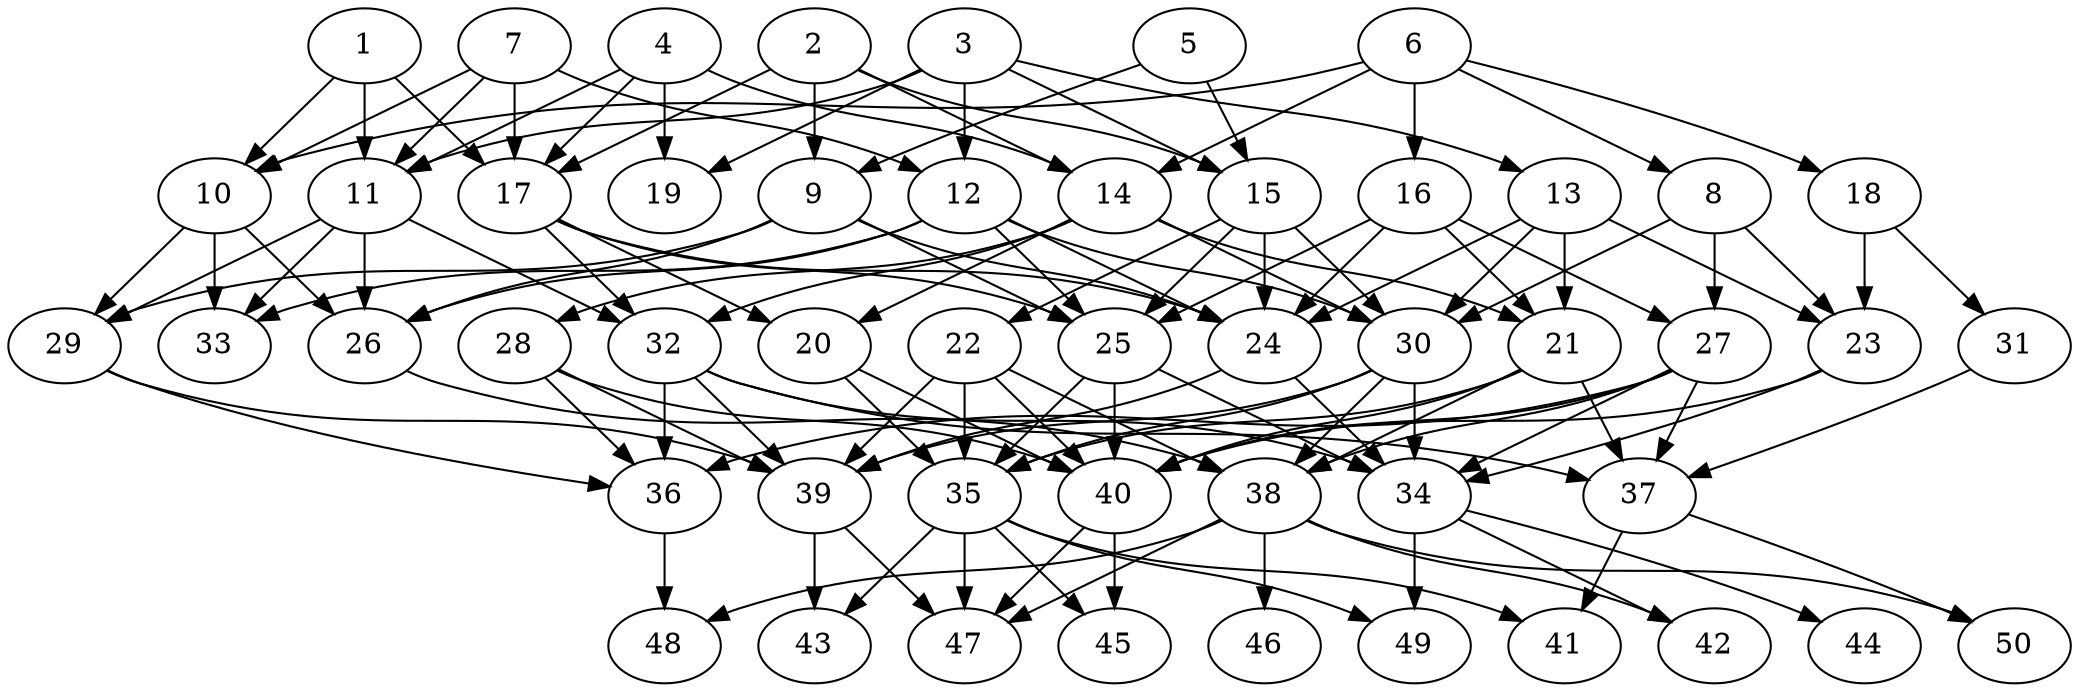 // DAG automatically generated by daggen at Thu Oct  3 14:07:58 2019
// ./daggen --dot -n 50 --ccr 0.3 --fat 0.7 --regular 0.5 --density 0.5 --mindata 5242880 --maxdata 52428800 
digraph G {
  1 [size="151876267", alpha="0.10", expect_size="45562880"] 
  1 -> 10 [size ="45562880"]
  1 -> 11 [size ="45562880"]
  1 -> 17 [size ="45562880"]
  2 [size="48332800", alpha="0.19", expect_size="14499840"] 
  2 -> 9 [size ="14499840"]
  2 -> 14 [size ="14499840"]
  2 -> 15 [size ="14499840"]
  2 -> 17 [size ="14499840"]
  3 [size="103526400", alpha="0.10", expect_size="31057920"] 
  3 -> 11 [size ="31057920"]
  3 -> 12 [size ="31057920"]
  3 -> 13 [size ="31057920"]
  3 -> 15 [size ="31057920"]
  3 -> 19 [size ="31057920"]
  4 [size="159924907", alpha="0.10", expect_size="47977472"] 
  4 -> 11 [size ="47977472"]
  4 -> 14 [size ="47977472"]
  4 -> 17 [size ="47977472"]
  4 -> 19 [size ="47977472"]
  5 [size="141888853", alpha="0.18", expect_size="42566656"] 
  5 -> 9 [size ="42566656"]
  5 -> 15 [size ="42566656"]
  6 [size="53790720", alpha="0.10", expect_size="16137216"] 
  6 -> 8 [size ="16137216"]
  6 -> 10 [size ="16137216"]
  6 -> 14 [size ="16137216"]
  6 -> 16 [size ="16137216"]
  6 -> 18 [size ="16137216"]
  7 [size="77185707", alpha="0.07", expect_size="23155712"] 
  7 -> 10 [size ="23155712"]
  7 -> 11 [size ="23155712"]
  7 -> 12 [size ="23155712"]
  7 -> 17 [size ="23155712"]
  8 [size="110008320", alpha="0.05", expect_size="33002496"] 
  8 -> 23 [size ="33002496"]
  8 -> 27 [size ="33002496"]
  8 -> 30 [size ="33002496"]
  9 [size="89361067", alpha="0.05", expect_size="26808320"] 
  9 -> 24 [size ="26808320"]
  9 -> 25 [size ="26808320"]
  9 -> 26 [size ="26808320"]
  9 -> 29 [size ="26808320"]
  10 [size="144745813", alpha="0.06", expect_size="43423744"] 
  10 -> 26 [size ="43423744"]
  10 -> 29 [size ="43423744"]
  10 -> 33 [size ="43423744"]
  11 [size="72802987", alpha="0.08", expect_size="21840896"] 
  11 -> 26 [size ="21840896"]
  11 -> 29 [size ="21840896"]
  11 -> 32 [size ="21840896"]
  11 -> 33 [size ="21840896"]
  12 [size="149596160", alpha="0.06", expect_size="44878848"] 
  12 -> 24 [size ="44878848"]
  12 -> 25 [size ="44878848"]
  12 -> 26 [size ="44878848"]
  12 -> 30 [size ="44878848"]
  12 -> 33 [size ="44878848"]
  13 [size="140844373", alpha="0.06", expect_size="42253312"] 
  13 -> 21 [size ="42253312"]
  13 -> 23 [size ="42253312"]
  13 -> 24 [size ="42253312"]
  13 -> 30 [size ="42253312"]
  14 [size="60624213", alpha="0.08", expect_size="18187264"] 
  14 -> 20 [size ="18187264"]
  14 -> 21 [size ="18187264"]
  14 -> 28 [size ="18187264"]
  14 -> 30 [size ="18187264"]
  14 -> 32 [size ="18187264"]
  15 [size="135379627", alpha="0.01", expect_size="40613888"] 
  15 -> 22 [size ="40613888"]
  15 -> 24 [size ="40613888"]
  15 -> 25 [size ="40613888"]
  15 -> 30 [size ="40613888"]
  16 [size="120538453", alpha="0.11", expect_size="36161536"] 
  16 -> 21 [size ="36161536"]
  16 -> 24 [size ="36161536"]
  16 -> 25 [size ="36161536"]
  16 -> 27 [size ="36161536"]
  17 [size="43386880", alpha="0.19", expect_size="13016064"] 
  17 -> 20 [size ="13016064"]
  17 -> 24 [size ="13016064"]
  17 -> 25 [size ="13016064"]
  17 -> 32 [size ="13016064"]
  18 [size="95525547", alpha="0.18", expect_size="28657664"] 
  18 -> 23 [size ="28657664"]
  18 -> 31 [size ="28657664"]
  19 [size="134174720", alpha="0.20", expect_size="40252416"] 
  20 [size="173892267", alpha="0.11", expect_size="52167680"] 
  20 -> 35 [size ="52167680"]
  20 -> 40 [size ="52167680"]
  21 [size="59948373", alpha="0.20", expect_size="17984512"] 
  21 -> 35 [size ="17984512"]
  21 -> 37 [size ="17984512"]
  21 -> 38 [size ="17984512"]
  21 -> 40 [size ="17984512"]
  22 [size="122002773", alpha="0.12", expect_size="36600832"] 
  22 -> 35 [size ="36600832"]
  22 -> 38 [size ="36600832"]
  22 -> 39 [size ="36600832"]
  22 -> 40 [size ="36600832"]
  23 [size="169472000", alpha="0.16", expect_size="50841600"] 
  23 -> 34 [size ="50841600"]
  23 -> 40 [size ="50841600"]
  24 [size="59876693", alpha="0.17", expect_size="17963008"] 
  24 -> 34 [size ="17963008"]
  24 -> 39 [size ="17963008"]
  25 [size="125067947", alpha="0.15", expect_size="37520384"] 
  25 -> 34 [size ="37520384"]
  25 -> 35 [size ="37520384"]
  25 -> 40 [size ="37520384"]
  26 [size="129850027", alpha="0.17", expect_size="38955008"] 
  26 -> 38 [size ="38955008"]
  27 [size="59627520", alpha="0.07", expect_size="17888256"] 
  27 -> 34 [size ="17888256"]
  27 -> 36 [size ="17888256"]
  27 -> 37 [size ="17888256"]
  27 -> 38 [size ="17888256"]
  27 -> 40 [size ="17888256"]
  28 [size="50302293", alpha="0.08", expect_size="15090688"] 
  28 -> 36 [size ="15090688"]
  28 -> 39 [size ="15090688"]
  28 -> 40 [size ="15090688"]
  29 [size="33051307", alpha="0.18", expect_size="9915392"] 
  29 -> 36 [size ="9915392"]
  29 -> 39 [size ="9915392"]
  30 [size="31272960", alpha="0.05", expect_size="9381888"] 
  30 -> 34 [size ="9381888"]
  30 -> 35 [size ="9381888"]
  30 -> 38 [size ="9381888"]
  30 -> 39 [size ="9381888"]
  31 [size="120040107", alpha="0.19", expect_size="36012032"] 
  31 -> 37 [size ="36012032"]
  32 [size="119183360", alpha="0.09", expect_size="35755008"] 
  32 -> 34 [size ="35755008"]
  32 -> 36 [size ="35755008"]
  32 -> 37 [size ="35755008"]
  32 -> 39 [size ="35755008"]
  33 [size="59562667", alpha="0.16", expect_size="17868800"] 
  34 [size="27228160", alpha="0.07", expect_size="8168448"] 
  34 -> 42 [size ="8168448"]
  34 -> 44 [size ="8168448"]
  34 -> 49 [size ="8168448"]
  35 [size="164628480", alpha="0.14", expect_size="49388544"] 
  35 -> 41 [size ="49388544"]
  35 -> 43 [size ="49388544"]
  35 -> 45 [size ="49388544"]
  35 -> 47 [size ="49388544"]
  35 -> 49 [size ="49388544"]
  36 [size="124320427", alpha="0.14", expect_size="37296128"] 
  36 -> 48 [size ="37296128"]
  37 [size="99911680", alpha="0.17", expect_size="29973504"] 
  37 -> 41 [size ="29973504"]
  37 -> 50 [size ="29973504"]
  38 [size="151104853", alpha="0.10", expect_size="45331456"] 
  38 -> 42 [size ="45331456"]
  38 -> 46 [size ="45331456"]
  38 -> 47 [size ="45331456"]
  38 -> 48 [size ="45331456"]
  38 -> 50 [size ="45331456"]
  39 [size="55866027", alpha="0.18", expect_size="16759808"] 
  39 -> 43 [size ="16759808"]
  39 -> 47 [size ="16759808"]
  40 [size="43362987", alpha="0.06", expect_size="13008896"] 
  40 -> 45 [size ="13008896"]
  40 -> 47 [size ="13008896"]
  41 [size="83589120", alpha="0.19", expect_size="25076736"] 
  42 [size="74577920", alpha="0.05", expect_size="22373376"] 
  43 [size="148456107", alpha="0.11", expect_size="44536832"] 
  44 [size="114022400", alpha="0.02", expect_size="34206720"] 
  45 [size="171714560", alpha="0.07", expect_size="51514368"] 
  46 [size="124859733", alpha="0.06", expect_size="37457920"] 
  47 [size="76526933", alpha="0.11", expect_size="22958080"] 
  48 [size="52626773", alpha="0.19", expect_size="15788032"] 
  49 [size="131205120", alpha="0.10", expect_size="39361536"] 
  50 [size="114394453", alpha="0.02", expect_size="34318336"] 
}
